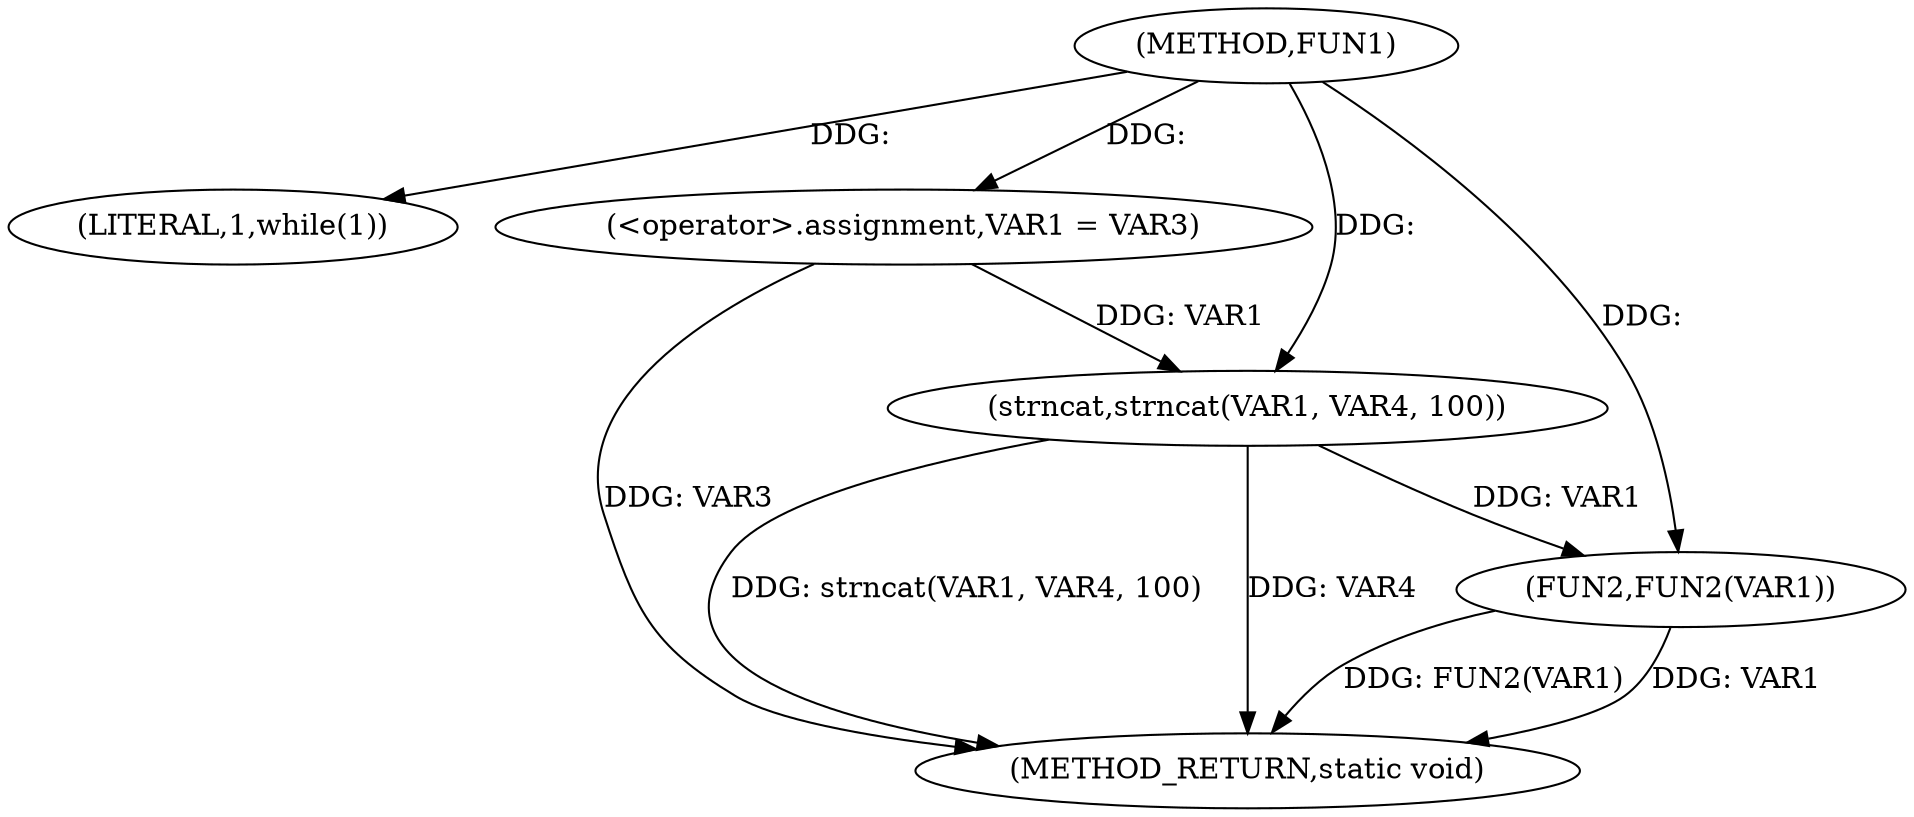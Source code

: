digraph FUN1 {  
"1000100" [label = "(METHOD,FUN1)" ]
"1000120" [label = "(METHOD_RETURN,static void)" ]
"1000106" [label = "(LITERAL,1,while(1))" ]
"1000108" [label = "(<operator>.assignment,VAR1 = VAR3)" ]
"1000114" [label = "(strncat,strncat(VAR1, VAR4, 100))" ]
"1000118" [label = "(FUN2,FUN2(VAR1))" ]
  "1000114" -> "1000120"  [ label = "DDG: strncat(VAR1, VAR4, 100)"] 
  "1000118" -> "1000120"  [ label = "DDG: FUN2(VAR1)"] 
  "1000108" -> "1000120"  [ label = "DDG: VAR3"] 
  "1000118" -> "1000120"  [ label = "DDG: VAR1"] 
  "1000114" -> "1000120"  [ label = "DDG: VAR4"] 
  "1000100" -> "1000106"  [ label = "DDG: "] 
  "1000100" -> "1000108"  [ label = "DDG: "] 
  "1000108" -> "1000114"  [ label = "DDG: VAR1"] 
  "1000100" -> "1000114"  [ label = "DDG: "] 
  "1000114" -> "1000118"  [ label = "DDG: VAR1"] 
  "1000100" -> "1000118"  [ label = "DDG: "] 
}
